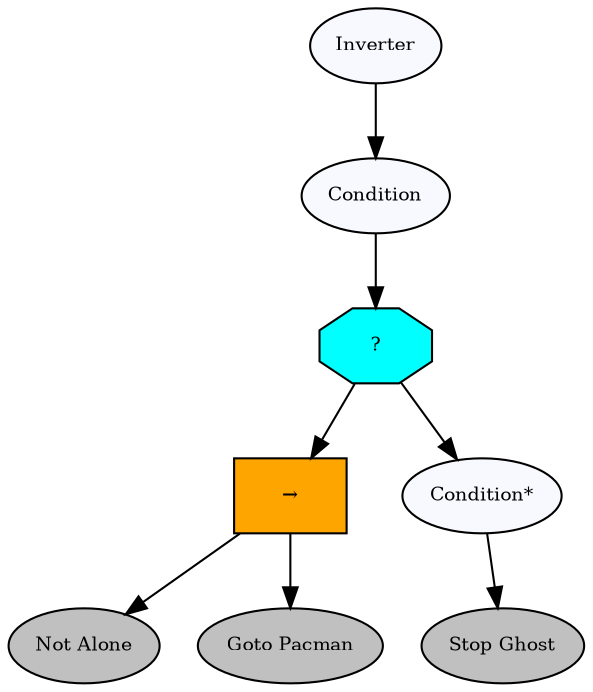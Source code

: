 digraph pastafarianism {
graph [fontname="times-roman"];
node [fontname="times-roman"];
edge [fontname="times-roman"];
Inverter [fillcolor=ghostwhite, fontcolor=black, fontsize=9, label=Inverter, shape=ellipse, style=filled];
Condition [fillcolor=ghostwhite, fontcolor=black, fontsize=9, label=Condition, shape=ellipse, style=filled];
Inverter -> Condition;
"?" [fillcolor=cyan, fontcolor=black, fontsize=9, label="?", shape=octagon, style=filled];
Condition -> "?";
"→" [fillcolor=orange, fontcolor=black, fontsize=9, label="→", shape=box, style=filled];
"?" -> "→";
"Not Alone" [fillcolor=gray, fontcolor=black, fontsize=9, label="Not Alone", shape=ellipse, style=filled];
"→" -> "Not Alone";
"Goto Pacman" [fillcolor=gray, fontcolor=black, fontsize=9, label="Goto Pacman", shape=ellipse, style=filled];
"→" -> "Goto Pacman";
"Condition*" [fillcolor=ghostwhite, fontcolor=black, fontsize=9, label="Condition*", shape=ellipse, style=filled];
"?" -> "Condition*";
"Stop Ghost" [fillcolor=gray, fontcolor=black, fontsize=9, label="Stop Ghost", shape=ellipse, style=filled];
"Condition*" -> "Stop Ghost";
}
